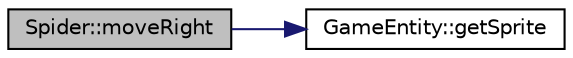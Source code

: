digraph "Spider::moveRight"
{
  edge [fontname="Helvetica",fontsize="10",labelfontname="Helvetica",labelfontsize="10"];
  node [fontname="Helvetica",fontsize="10",shape=record];
  rankdir="LR";
  Node17 [label="Spider::moveRight",height=0.2,width=0.4,color="black", fillcolor="grey75", style="filled", fontcolor="black"];
  Node17 -> Node18 [color="midnightblue",fontsize="10",style="solid",fontname="Helvetica"];
  Node18 [label="GameEntity::getSprite",height=0.2,width=0.4,color="black", fillcolor="white", style="filled",URL="$class_game_entity.html#a1c1e710a15af51c30088a499271832ed",tooltip="Returns the sprite of the game entity. "];
}

